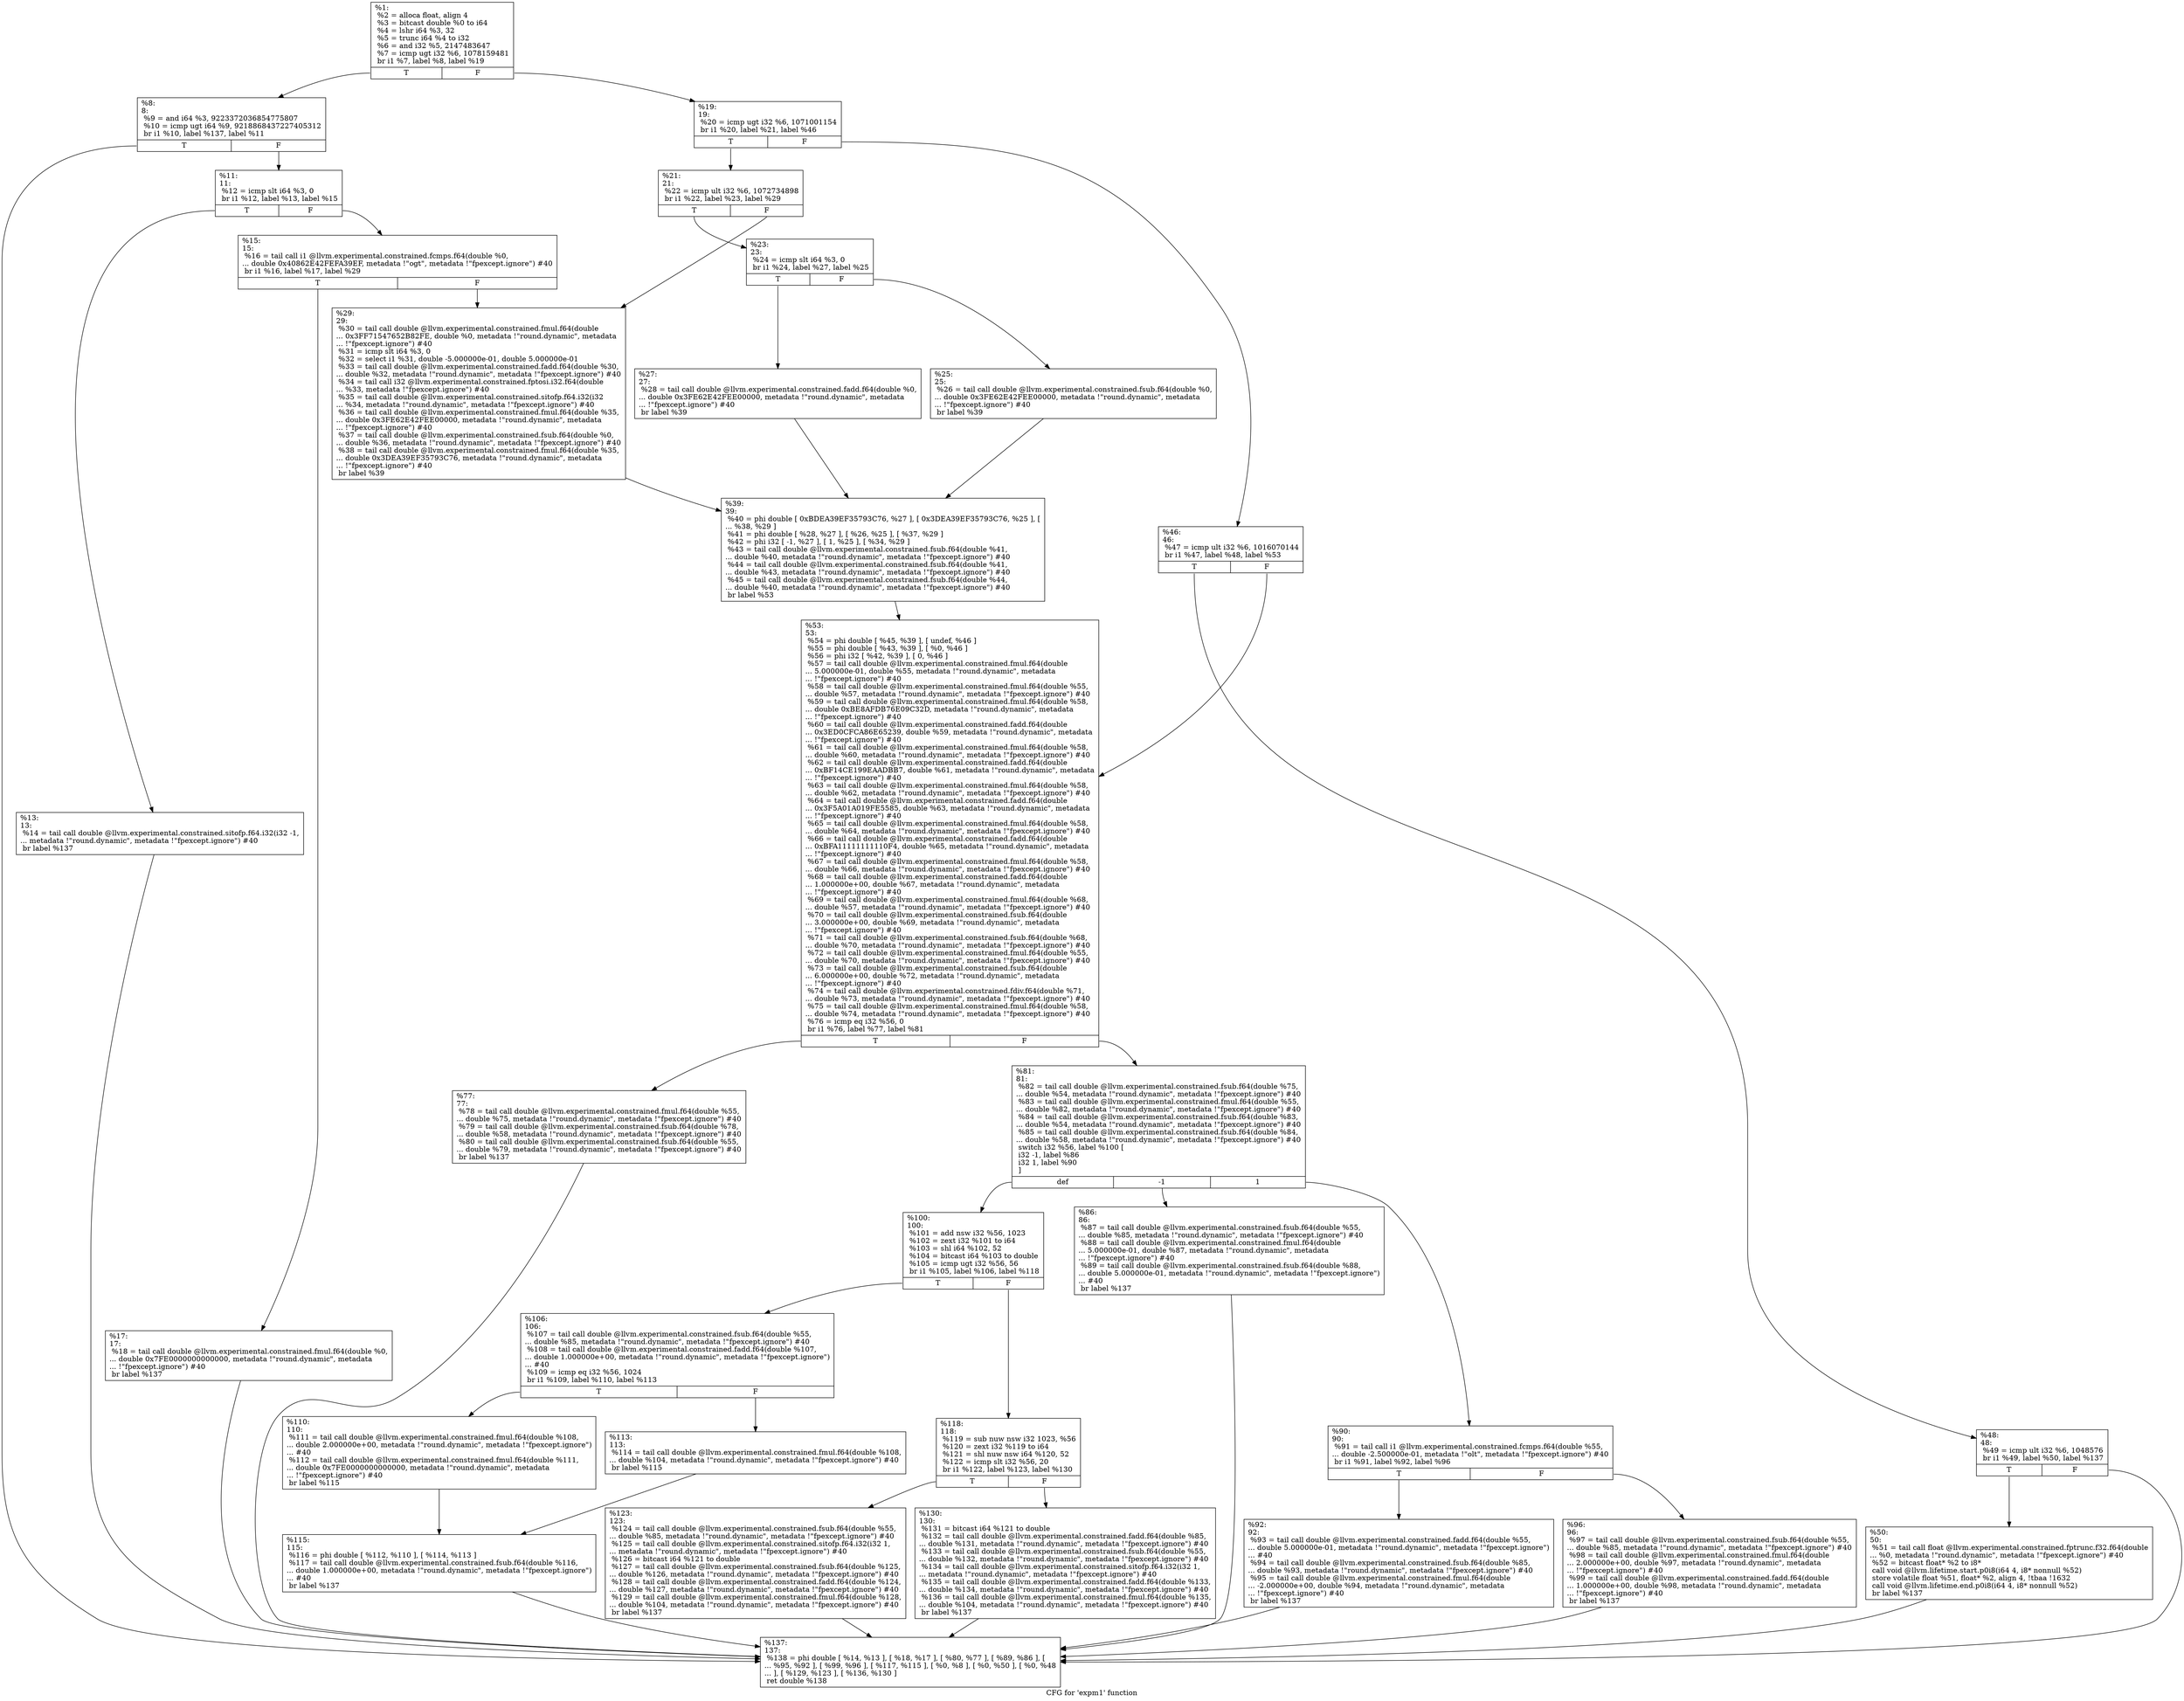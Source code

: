 digraph "CFG for 'expm1' function" {
	label="CFG for 'expm1' function";

	Node0x1721050 [shape=record,label="{%1:\l  %2 = alloca float, align 4\l  %3 = bitcast double %0 to i64\l  %4 = lshr i64 %3, 32\l  %5 = trunc i64 %4 to i32\l  %6 = and i32 %5, 2147483647\l  %7 = icmp ugt i32 %6, 1078159481\l  br i1 %7, label %8, label %19\l|{<s0>T|<s1>F}}"];
	Node0x1721050:s0 -> Node0x17211e0;
	Node0x1721050:s1 -> Node0x1721370;
	Node0x17211e0 [shape=record,label="{%8:\l8:                                                \l  %9 = and i64 %3, 9223372036854775807\l  %10 = icmp ugt i64 %9, 9218868437227405312\l  br i1 %10, label %137, label %11\l|{<s0>T|<s1>F}}"];
	Node0x17211e0:s0 -> Node0x1721b40;
	Node0x17211e0:s1 -> Node0x1721230;
	Node0x1721230 [shape=record,label="{%11:\l11:                                               \l  %12 = icmp slt i64 %3, 0\l  br i1 %12, label %13, label %15\l|{<s0>T|<s1>F}}"];
	Node0x1721230:s0 -> Node0x1721280;
	Node0x1721230:s1 -> Node0x17212d0;
	Node0x1721280 [shape=record,label="{%13:\l13:                                               \l  %14 = tail call double @llvm.experimental.constrained.sitofp.f64.i32(i32 -1,\l... metadata !\"round.dynamic\", metadata !\"fpexcept.ignore\") #40\l  br label %137\l}"];
	Node0x1721280 -> Node0x1721b40;
	Node0x17212d0 [shape=record,label="{%15:\l15:                                               \l  %16 = tail call i1 @llvm.experimental.constrained.fcmps.f64(double %0,\l... double 0x40862E42FEFA39EF, metadata !\"ogt\", metadata !\"fpexcept.ignore\") #40\l  br i1 %16, label %17, label %29\l|{<s0>T|<s1>F}}"];
	Node0x17212d0:s0 -> Node0x1721320;
	Node0x17212d0:s1 -> Node0x1721500;
	Node0x1721320 [shape=record,label="{%17:\l17:                                               \l  %18 = tail call double @llvm.experimental.constrained.fmul.f64(double %0,\l... double 0x7FE0000000000000, metadata !\"round.dynamic\", metadata\l... !\"fpexcept.ignore\") #40\l  br label %137\l}"];
	Node0x1721320 -> Node0x1721b40;
	Node0x1721370 [shape=record,label="{%19:\l19:                                               \l  %20 = icmp ugt i32 %6, 1071001154\l  br i1 %20, label %21, label %46\l|{<s0>T|<s1>F}}"];
	Node0x1721370:s0 -> Node0x17213c0;
	Node0x1721370:s1 -> Node0x17215a0;
	Node0x17213c0 [shape=record,label="{%21:\l21:                                               \l  %22 = icmp ult i32 %6, 1072734898\l  br i1 %22, label %23, label %29\l|{<s0>T|<s1>F}}"];
	Node0x17213c0:s0 -> Node0x1721410;
	Node0x17213c0:s1 -> Node0x1721500;
	Node0x1721410 [shape=record,label="{%23:\l23:                                               \l  %24 = icmp slt i64 %3, 0\l  br i1 %24, label %27, label %25\l|{<s0>T|<s1>F}}"];
	Node0x1721410:s0 -> Node0x17214b0;
	Node0x1721410:s1 -> Node0x1721460;
	Node0x1721460 [shape=record,label="{%25:\l25:                                               \l  %26 = tail call double @llvm.experimental.constrained.fsub.f64(double %0,\l... double 0x3FE62E42FEE00000, metadata !\"round.dynamic\", metadata\l... !\"fpexcept.ignore\") #40\l  br label %39\l}"];
	Node0x1721460 -> Node0x1721550;
	Node0x17214b0 [shape=record,label="{%27:\l27:                                               \l  %28 = tail call double @llvm.experimental.constrained.fadd.f64(double %0,\l... double 0x3FE62E42FEE00000, metadata !\"round.dynamic\", metadata\l... !\"fpexcept.ignore\") #40\l  br label %39\l}"];
	Node0x17214b0 -> Node0x1721550;
	Node0x1721500 [shape=record,label="{%29:\l29:                                               \l  %30 = tail call double @llvm.experimental.constrained.fmul.f64(double\l... 0x3FF71547652B82FE, double %0, metadata !\"round.dynamic\", metadata\l... !\"fpexcept.ignore\") #40\l  %31 = icmp slt i64 %3, 0\l  %32 = select i1 %31, double -5.000000e-01, double 5.000000e-01\l  %33 = tail call double @llvm.experimental.constrained.fadd.f64(double %30,\l... double %32, metadata !\"round.dynamic\", metadata !\"fpexcept.ignore\") #40\l  %34 = tail call i32 @llvm.experimental.constrained.fptosi.i32.f64(double\l... %33, metadata !\"fpexcept.ignore\") #40\l  %35 = tail call double @llvm.experimental.constrained.sitofp.f64.i32(i32\l... %34, metadata !\"round.dynamic\", metadata !\"fpexcept.ignore\") #40\l  %36 = tail call double @llvm.experimental.constrained.fmul.f64(double %35,\l... double 0x3FE62E42FEE00000, metadata !\"round.dynamic\", metadata\l... !\"fpexcept.ignore\") #40\l  %37 = tail call double @llvm.experimental.constrained.fsub.f64(double %0,\l... double %36, metadata !\"round.dynamic\", metadata !\"fpexcept.ignore\") #40\l  %38 = tail call double @llvm.experimental.constrained.fmul.f64(double %35,\l... double 0x3DEA39EF35793C76, metadata !\"round.dynamic\", metadata\l... !\"fpexcept.ignore\") #40\l  br label %39\l}"];
	Node0x1721500 -> Node0x1721550;
	Node0x1721550 [shape=record,label="{%39:\l39:                                               \l  %40 = phi double [ 0xBDEA39EF35793C76, %27 ], [ 0x3DEA39EF35793C76, %25 ], [\l... %38, %29 ]\l  %41 = phi double [ %28, %27 ], [ %26, %25 ], [ %37, %29 ]\l  %42 = phi i32 [ -1, %27 ], [ 1, %25 ], [ %34, %29 ]\l  %43 = tail call double @llvm.experimental.constrained.fsub.f64(double %41,\l... double %40, metadata !\"round.dynamic\", metadata !\"fpexcept.ignore\") #40\l  %44 = tail call double @llvm.experimental.constrained.fsub.f64(double %41,\l... double %43, metadata !\"round.dynamic\", metadata !\"fpexcept.ignore\") #40\l  %45 = tail call double @llvm.experimental.constrained.fsub.f64(double %44,\l... double %40, metadata !\"round.dynamic\", metadata !\"fpexcept.ignore\") #40\l  br label %53\l}"];
	Node0x1721550 -> Node0x1721690;
	Node0x17215a0 [shape=record,label="{%46:\l46:                                               \l  %47 = icmp ult i32 %6, 1016070144\l  br i1 %47, label %48, label %53\l|{<s0>T|<s1>F}}"];
	Node0x17215a0:s0 -> Node0x17215f0;
	Node0x17215a0:s1 -> Node0x1721690;
	Node0x17215f0 [shape=record,label="{%48:\l48:                                               \l  %49 = icmp ult i32 %6, 1048576\l  br i1 %49, label %50, label %137\l|{<s0>T|<s1>F}}"];
	Node0x17215f0:s0 -> Node0x1721640;
	Node0x17215f0:s1 -> Node0x1721b40;
	Node0x1721640 [shape=record,label="{%50:\l50:                                               \l  %51 = tail call float @llvm.experimental.constrained.fptrunc.f32.f64(double\l... %0, metadata !\"round.dynamic\", metadata !\"fpexcept.ignore\") #40\l  %52 = bitcast float* %2 to i8*\l  call void @llvm.lifetime.start.p0i8(i64 4, i8* nonnull %52)\l  store volatile float %51, float* %2, align 4, !tbaa !1632\l  call void @llvm.lifetime.end.p0i8(i64 4, i8* nonnull %52)\l  br label %137\l}"];
	Node0x1721640 -> Node0x1721b40;
	Node0x1721690 [shape=record,label="{%53:\l53:                                               \l  %54 = phi double [ %45, %39 ], [ undef, %46 ]\l  %55 = phi double [ %43, %39 ], [ %0, %46 ]\l  %56 = phi i32 [ %42, %39 ], [ 0, %46 ]\l  %57 = tail call double @llvm.experimental.constrained.fmul.f64(double\l... 5.000000e-01, double %55, metadata !\"round.dynamic\", metadata\l... !\"fpexcept.ignore\") #40\l  %58 = tail call double @llvm.experimental.constrained.fmul.f64(double %55,\l... double %57, metadata !\"round.dynamic\", metadata !\"fpexcept.ignore\") #40\l  %59 = tail call double @llvm.experimental.constrained.fmul.f64(double %58,\l... double 0xBE8AFDB76E09C32D, metadata !\"round.dynamic\", metadata\l... !\"fpexcept.ignore\") #40\l  %60 = tail call double @llvm.experimental.constrained.fadd.f64(double\l... 0x3ED0CFCA86E65239, double %59, metadata !\"round.dynamic\", metadata\l... !\"fpexcept.ignore\") #40\l  %61 = tail call double @llvm.experimental.constrained.fmul.f64(double %58,\l... double %60, metadata !\"round.dynamic\", metadata !\"fpexcept.ignore\") #40\l  %62 = tail call double @llvm.experimental.constrained.fadd.f64(double\l... 0xBF14CE199EAADBB7, double %61, metadata !\"round.dynamic\", metadata\l... !\"fpexcept.ignore\") #40\l  %63 = tail call double @llvm.experimental.constrained.fmul.f64(double %58,\l... double %62, metadata !\"round.dynamic\", metadata !\"fpexcept.ignore\") #40\l  %64 = tail call double @llvm.experimental.constrained.fadd.f64(double\l... 0x3F5A01A019FE5585, double %63, metadata !\"round.dynamic\", metadata\l... !\"fpexcept.ignore\") #40\l  %65 = tail call double @llvm.experimental.constrained.fmul.f64(double %58,\l... double %64, metadata !\"round.dynamic\", metadata !\"fpexcept.ignore\") #40\l  %66 = tail call double @llvm.experimental.constrained.fadd.f64(double\l... 0xBFA11111111110F4, double %65, metadata !\"round.dynamic\", metadata\l... !\"fpexcept.ignore\") #40\l  %67 = tail call double @llvm.experimental.constrained.fmul.f64(double %58,\l... double %66, metadata !\"round.dynamic\", metadata !\"fpexcept.ignore\") #40\l  %68 = tail call double @llvm.experimental.constrained.fadd.f64(double\l... 1.000000e+00, double %67, metadata !\"round.dynamic\", metadata\l... !\"fpexcept.ignore\") #40\l  %69 = tail call double @llvm.experimental.constrained.fmul.f64(double %68,\l... double %57, metadata !\"round.dynamic\", metadata !\"fpexcept.ignore\") #40\l  %70 = tail call double @llvm.experimental.constrained.fsub.f64(double\l... 3.000000e+00, double %69, metadata !\"round.dynamic\", metadata\l... !\"fpexcept.ignore\") #40\l  %71 = tail call double @llvm.experimental.constrained.fsub.f64(double %68,\l... double %70, metadata !\"round.dynamic\", metadata !\"fpexcept.ignore\") #40\l  %72 = tail call double @llvm.experimental.constrained.fmul.f64(double %55,\l... double %70, metadata !\"round.dynamic\", metadata !\"fpexcept.ignore\") #40\l  %73 = tail call double @llvm.experimental.constrained.fsub.f64(double\l... 6.000000e+00, double %72, metadata !\"round.dynamic\", metadata\l... !\"fpexcept.ignore\") #40\l  %74 = tail call double @llvm.experimental.constrained.fdiv.f64(double %71,\l... double %73, metadata !\"round.dynamic\", metadata !\"fpexcept.ignore\") #40\l  %75 = tail call double @llvm.experimental.constrained.fmul.f64(double %58,\l... double %74, metadata !\"round.dynamic\", metadata !\"fpexcept.ignore\") #40\l  %76 = icmp eq i32 %56, 0\l  br i1 %76, label %77, label %81\l|{<s0>T|<s1>F}}"];
	Node0x1721690:s0 -> Node0x17216e0;
	Node0x1721690:s1 -> Node0x1721730;
	Node0x17216e0 [shape=record,label="{%77:\l77:                                               \l  %78 = tail call double @llvm.experimental.constrained.fmul.f64(double %55,\l... double %75, metadata !\"round.dynamic\", metadata !\"fpexcept.ignore\") #40\l  %79 = tail call double @llvm.experimental.constrained.fsub.f64(double %78,\l... double %58, metadata !\"round.dynamic\", metadata !\"fpexcept.ignore\") #40\l  %80 = tail call double @llvm.experimental.constrained.fsub.f64(double %55,\l... double %79, metadata !\"round.dynamic\", metadata !\"fpexcept.ignore\") #40\l  br label %137\l}"];
	Node0x17216e0 -> Node0x1721b40;
	Node0x1721730 [shape=record,label="{%81:\l81:                                               \l  %82 = tail call double @llvm.experimental.constrained.fsub.f64(double %75,\l... double %54, metadata !\"round.dynamic\", metadata !\"fpexcept.ignore\") #40\l  %83 = tail call double @llvm.experimental.constrained.fmul.f64(double %55,\l... double %82, metadata !\"round.dynamic\", metadata !\"fpexcept.ignore\") #40\l  %84 = tail call double @llvm.experimental.constrained.fsub.f64(double %83,\l... double %54, metadata !\"round.dynamic\", metadata !\"fpexcept.ignore\") #40\l  %85 = tail call double @llvm.experimental.constrained.fsub.f64(double %84,\l... double %58, metadata !\"round.dynamic\", metadata !\"fpexcept.ignore\") #40\l  switch i32 %56, label %100 [\l    i32 -1, label %86\l    i32 1, label %90\l  ]\l|{<s0>def|<s1>-1|<s2>1}}"];
	Node0x1721730:s0 -> Node0x17218c0;
	Node0x1721730:s1 -> Node0x1721780;
	Node0x1721730:s2 -> Node0x17217d0;
	Node0x1721780 [shape=record,label="{%86:\l86:                                               \l  %87 = tail call double @llvm.experimental.constrained.fsub.f64(double %55,\l... double %85, metadata !\"round.dynamic\", metadata !\"fpexcept.ignore\") #40\l  %88 = tail call double @llvm.experimental.constrained.fmul.f64(double\l... 5.000000e-01, double %87, metadata !\"round.dynamic\", metadata\l... !\"fpexcept.ignore\") #40\l  %89 = tail call double @llvm.experimental.constrained.fsub.f64(double %88,\l... double 5.000000e-01, metadata !\"round.dynamic\", metadata !\"fpexcept.ignore\")\l... #40\l  br label %137\l}"];
	Node0x1721780 -> Node0x1721b40;
	Node0x17217d0 [shape=record,label="{%90:\l90:                                               \l  %91 = tail call i1 @llvm.experimental.constrained.fcmps.f64(double %55,\l... double -2.500000e-01, metadata !\"olt\", metadata !\"fpexcept.ignore\") #40\l  br i1 %91, label %92, label %96\l|{<s0>T|<s1>F}}"];
	Node0x17217d0:s0 -> Node0x1721820;
	Node0x17217d0:s1 -> Node0x1721870;
	Node0x1721820 [shape=record,label="{%92:\l92:                                               \l  %93 = tail call double @llvm.experimental.constrained.fadd.f64(double %55,\l... double 5.000000e-01, metadata !\"round.dynamic\", metadata !\"fpexcept.ignore\")\l... #40\l  %94 = tail call double @llvm.experimental.constrained.fsub.f64(double %85,\l... double %93, metadata !\"round.dynamic\", metadata !\"fpexcept.ignore\") #40\l  %95 = tail call double @llvm.experimental.constrained.fmul.f64(double\l... -2.000000e+00, double %94, metadata !\"round.dynamic\", metadata\l... !\"fpexcept.ignore\") #40\l  br label %137\l}"];
	Node0x1721820 -> Node0x1721b40;
	Node0x1721870 [shape=record,label="{%96:\l96:                                               \l  %97 = tail call double @llvm.experimental.constrained.fsub.f64(double %55,\l... double %85, metadata !\"round.dynamic\", metadata !\"fpexcept.ignore\") #40\l  %98 = tail call double @llvm.experimental.constrained.fmul.f64(double\l... 2.000000e+00, double %97, metadata !\"round.dynamic\", metadata\l... !\"fpexcept.ignore\") #40\l  %99 = tail call double @llvm.experimental.constrained.fadd.f64(double\l... 1.000000e+00, double %98, metadata !\"round.dynamic\", metadata\l... !\"fpexcept.ignore\") #40\l  br label %137\l}"];
	Node0x1721870 -> Node0x1721b40;
	Node0x17218c0 [shape=record,label="{%100:\l100:                                              \l  %101 = add nsw i32 %56, 1023\l  %102 = zext i32 %101 to i64\l  %103 = shl i64 %102, 52\l  %104 = bitcast i64 %103 to double\l  %105 = icmp ugt i32 %56, 56\l  br i1 %105, label %106, label %118\l|{<s0>T|<s1>F}}"];
	Node0x17218c0:s0 -> Node0x1721910;
	Node0x17218c0:s1 -> Node0x1721a50;
	Node0x1721910 [shape=record,label="{%106:\l106:                                              \l  %107 = tail call double @llvm.experimental.constrained.fsub.f64(double %55,\l... double %85, metadata !\"round.dynamic\", metadata !\"fpexcept.ignore\") #40\l  %108 = tail call double @llvm.experimental.constrained.fadd.f64(double %107,\l... double 1.000000e+00, metadata !\"round.dynamic\", metadata !\"fpexcept.ignore\")\l... #40\l  %109 = icmp eq i32 %56, 1024\l  br i1 %109, label %110, label %113\l|{<s0>T|<s1>F}}"];
	Node0x1721910:s0 -> Node0x1721960;
	Node0x1721910:s1 -> Node0x17219b0;
	Node0x1721960 [shape=record,label="{%110:\l110:                                              \l  %111 = tail call double @llvm.experimental.constrained.fmul.f64(double %108,\l... double 2.000000e+00, metadata !\"round.dynamic\", metadata !\"fpexcept.ignore\")\l... #40\l  %112 = tail call double @llvm.experimental.constrained.fmul.f64(double %111,\l... double 0x7FE0000000000000, metadata !\"round.dynamic\", metadata\l... !\"fpexcept.ignore\") #40\l  br label %115\l}"];
	Node0x1721960 -> Node0x1721a00;
	Node0x17219b0 [shape=record,label="{%113:\l113:                                              \l  %114 = tail call double @llvm.experimental.constrained.fmul.f64(double %108,\l... double %104, metadata !\"round.dynamic\", metadata !\"fpexcept.ignore\") #40\l  br label %115\l}"];
	Node0x17219b0 -> Node0x1721a00;
	Node0x1721a00 [shape=record,label="{%115:\l115:                                              \l  %116 = phi double [ %112, %110 ], [ %114, %113 ]\l  %117 = tail call double @llvm.experimental.constrained.fsub.f64(double %116,\l... double 1.000000e+00, metadata !\"round.dynamic\", metadata !\"fpexcept.ignore\")\l... #40\l  br label %137\l}"];
	Node0x1721a00 -> Node0x1721b40;
	Node0x1721a50 [shape=record,label="{%118:\l118:                                              \l  %119 = sub nuw nsw i32 1023, %56\l  %120 = zext i32 %119 to i64\l  %121 = shl nuw nsw i64 %120, 52\l  %122 = icmp slt i32 %56, 20\l  br i1 %122, label %123, label %130\l|{<s0>T|<s1>F}}"];
	Node0x1721a50:s0 -> Node0x1721aa0;
	Node0x1721a50:s1 -> Node0x1721af0;
	Node0x1721aa0 [shape=record,label="{%123:\l123:                                              \l  %124 = tail call double @llvm.experimental.constrained.fsub.f64(double %55,\l... double %85, metadata !\"round.dynamic\", metadata !\"fpexcept.ignore\") #40\l  %125 = tail call double @llvm.experimental.constrained.sitofp.f64.i32(i32 1,\l... metadata !\"round.dynamic\", metadata !\"fpexcept.ignore\") #40\l  %126 = bitcast i64 %121 to double\l  %127 = tail call double @llvm.experimental.constrained.fsub.f64(double %125,\l... double %126, metadata !\"round.dynamic\", metadata !\"fpexcept.ignore\") #40\l  %128 = tail call double @llvm.experimental.constrained.fadd.f64(double %124,\l... double %127, metadata !\"round.dynamic\", metadata !\"fpexcept.ignore\") #40\l  %129 = tail call double @llvm.experimental.constrained.fmul.f64(double %128,\l... double %104, metadata !\"round.dynamic\", metadata !\"fpexcept.ignore\") #40\l  br label %137\l}"];
	Node0x1721aa0 -> Node0x1721b40;
	Node0x1721af0 [shape=record,label="{%130:\l130:                                              \l  %131 = bitcast i64 %121 to double\l  %132 = tail call double @llvm.experimental.constrained.fadd.f64(double %85,\l... double %131, metadata !\"round.dynamic\", metadata !\"fpexcept.ignore\") #40\l  %133 = tail call double @llvm.experimental.constrained.fsub.f64(double %55,\l... double %132, metadata !\"round.dynamic\", metadata !\"fpexcept.ignore\") #40\l  %134 = tail call double @llvm.experimental.constrained.sitofp.f64.i32(i32 1,\l... metadata !\"round.dynamic\", metadata !\"fpexcept.ignore\") #40\l  %135 = tail call double @llvm.experimental.constrained.fadd.f64(double %133,\l... double %134, metadata !\"round.dynamic\", metadata !\"fpexcept.ignore\") #40\l  %136 = tail call double @llvm.experimental.constrained.fmul.f64(double %135,\l... double %104, metadata !\"round.dynamic\", metadata !\"fpexcept.ignore\") #40\l  br label %137\l}"];
	Node0x1721af0 -> Node0x1721b40;
	Node0x1721b40 [shape=record,label="{%137:\l137:                                              \l  %138 = phi double [ %14, %13 ], [ %18, %17 ], [ %80, %77 ], [ %89, %86 ], [\l... %95, %92 ], [ %99, %96 ], [ %117, %115 ], [ %0, %8 ], [ %0, %50 ], [ %0, %48\l... ], [ %129, %123 ], [ %136, %130 ]\l  ret double %138\l}"];
}
